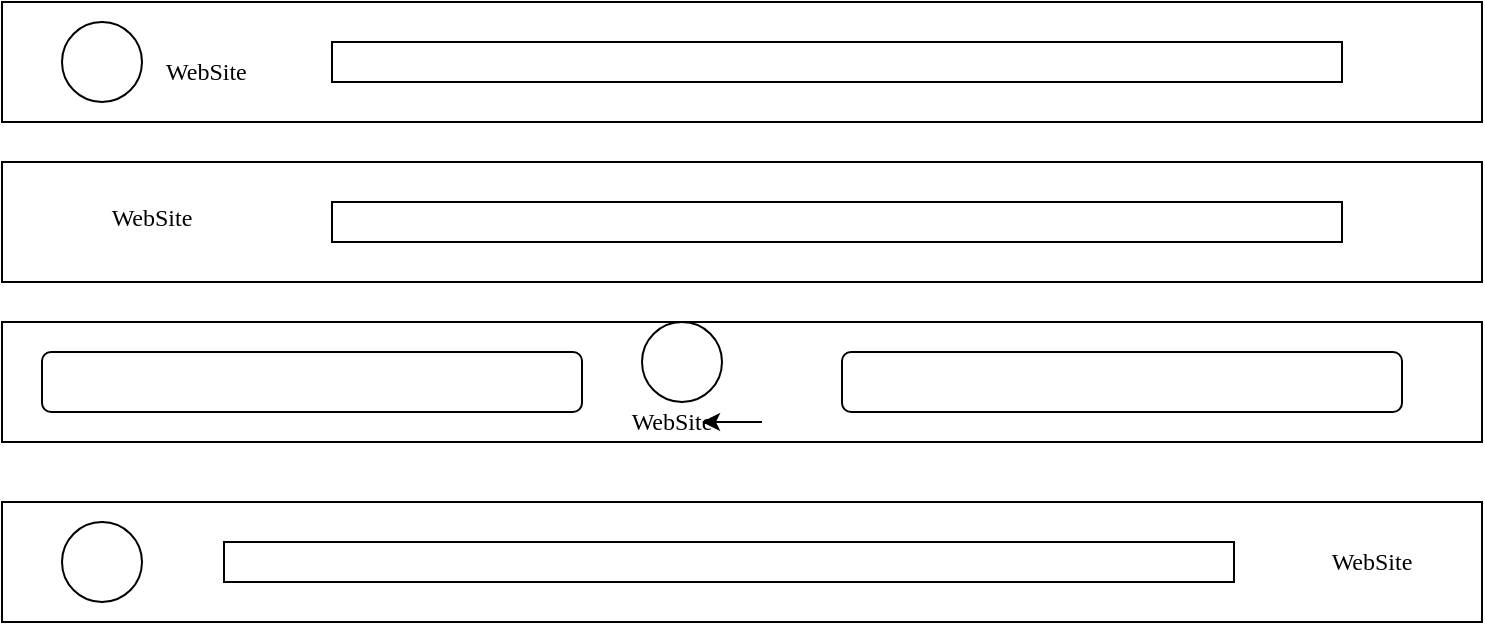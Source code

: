<mxfile version="28.2.8">
  <diagram name="Страница — 1" id="ABNl6j7eyDVaV6XBzIJv">
    <mxGraphModel dx="1426" dy="905" grid="1" gridSize="10" guides="1" tooltips="1" connect="1" arrows="1" fold="1" page="1" pageScale="1" pageWidth="827" pageHeight="1169" math="0" shadow="0">
      <root>
        <mxCell id="0" />
        <mxCell id="1" parent="0" />
        <mxCell id="m7TBVSfknAd7vIHP5YK3-4" value="" style="rounded=0;whiteSpace=wrap;html=1;labelBackgroundColor=none;" vertex="1" parent="1">
          <mxGeometry x="50" y="40" width="740" height="60" as="geometry" />
        </mxCell>
        <mxCell id="m7TBVSfknAd7vIHP5YK3-5" value="" style="ellipse;whiteSpace=wrap;html=1;aspect=fixed;labelBackgroundColor=none;" vertex="1" parent="1">
          <mxGeometry x="80" y="50" width="40" height="40" as="geometry" />
        </mxCell>
        <mxCell id="m7TBVSfknAd7vIHP5YK3-8" value="WebSite" style="text;html=1;whiteSpace=wrap;align=left;verticalAlign=middle;rounded=0;fontFamily=Georgia;labelBackgroundColor=none;" vertex="1" parent="1">
          <mxGeometry x="130" y="60" width="70" height="30" as="geometry" />
        </mxCell>
        <mxCell id="m7TBVSfknAd7vIHP5YK3-9" value="" style="rounded=0;whiteSpace=wrap;html=1;labelBackgroundColor=none;" vertex="1" parent="1">
          <mxGeometry x="215" y="60" width="505" height="20" as="geometry" />
        </mxCell>
        <mxCell id="m7TBVSfknAd7vIHP5YK3-13" value="" style="rounded=0;whiteSpace=wrap;html=1;labelBackgroundColor=none;" vertex="1" parent="1">
          <mxGeometry x="50" y="120" width="740" height="60" as="geometry" />
        </mxCell>
        <mxCell id="m7TBVSfknAd7vIHP5YK3-15" value="WebSite" style="text;html=1;whiteSpace=wrap;align=center;verticalAlign=middle;rounded=0;fontFamily=Georgia;labelBackgroundColor=none;" vertex="1" parent="1">
          <mxGeometry x="70" y="130" width="110" height="35" as="geometry" />
        </mxCell>
        <mxCell id="m7TBVSfknAd7vIHP5YK3-16" value="" style="rounded=0;whiteSpace=wrap;html=1;labelBackgroundColor=none;" vertex="1" parent="1">
          <mxGeometry x="215" y="140" width="505" height="20" as="geometry" />
        </mxCell>
        <mxCell id="m7TBVSfknAd7vIHP5YK3-17" value="" style="rounded=0;whiteSpace=wrap;html=1;labelBackgroundColor=none;" vertex="1" parent="1">
          <mxGeometry x="50" y="200" width="740" height="60" as="geometry" />
        </mxCell>
        <mxCell id="m7TBVSfknAd7vIHP5YK3-18" value="" style="ellipse;whiteSpace=wrap;html=1;aspect=fixed;labelBackgroundColor=none;" vertex="1" parent="1">
          <mxGeometry x="370" y="200" width="40" height="40" as="geometry" />
        </mxCell>
        <mxCell id="m7TBVSfknAd7vIHP5YK3-21" style="edgeStyle=orthogonalEdgeStyle;rounded=0;orthogonalLoop=1;jettySize=auto;html=1;exitX=1;exitY=0.5;exitDx=0;exitDy=0;fontColor=default;labelBackgroundColor=none;" edge="1" parent="1" source="m7TBVSfknAd7vIHP5YK3-19">
          <mxGeometry relative="1" as="geometry">
            <mxPoint x="400" y="250" as="targetPoint" />
          </mxGeometry>
        </mxCell>
        <mxCell id="m7TBVSfknAd7vIHP5YK3-19" value="WebSite" style="text;html=1;whiteSpace=wrap;align=center;verticalAlign=middle;rounded=0;fontFamily=Georgia;labelBackgroundColor=none;" vertex="1" parent="1">
          <mxGeometry x="340" y="240" width="90" height="20" as="geometry" />
        </mxCell>
        <mxCell id="m7TBVSfknAd7vIHP5YK3-24" value="" style="rounded=1;whiteSpace=wrap;html=1;labelBackgroundColor=none;" vertex="1" parent="1">
          <mxGeometry x="70" y="215" width="270" height="30" as="geometry" />
        </mxCell>
        <mxCell id="m7TBVSfknAd7vIHP5YK3-25" value="" style="rounded=1;whiteSpace=wrap;html=1;labelBackgroundColor=none;" vertex="1" parent="1">
          <mxGeometry x="470" y="215" width="280" height="30" as="geometry" />
        </mxCell>
        <mxCell id="m7TBVSfknAd7vIHP5YK3-32" value="" style="rounded=0;whiteSpace=wrap;html=1;labelBackgroundColor=none;" vertex="1" parent="1">
          <mxGeometry x="50" y="290" width="740" height="60" as="geometry" />
        </mxCell>
        <mxCell id="m7TBVSfknAd7vIHP5YK3-33" value="" style="ellipse;whiteSpace=wrap;html=1;aspect=fixed;labelBackgroundColor=none;" vertex="1" parent="1">
          <mxGeometry x="80" y="300" width="40" height="40" as="geometry" />
        </mxCell>
        <mxCell id="m7TBVSfknAd7vIHP5YK3-34" value="WebSite" style="text;html=1;whiteSpace=wrap;align=center;verticalAlign=middle;rounded=0;fontFamily=Georgia;labelBackgroundColor=none;" vertex="1" parent="1">
          <mxGeometry x="700" y="305" width="70" height="30" as="geometry" />
        </mxCell>
        <mxCell id="m7TBVSfknAd7vIHP5YK3-35" value="" style="rounded=0;whiteSpace=wrap;html=1;labelBackgroundColor=none;" vertex="1" parent="1">
          <mxGeometry x="161" y="310" width="505" height="20" as="geometry" />
        </mxCell>
      </root>
    </mxGraphModel>
  </diagram>
</mxfile>
